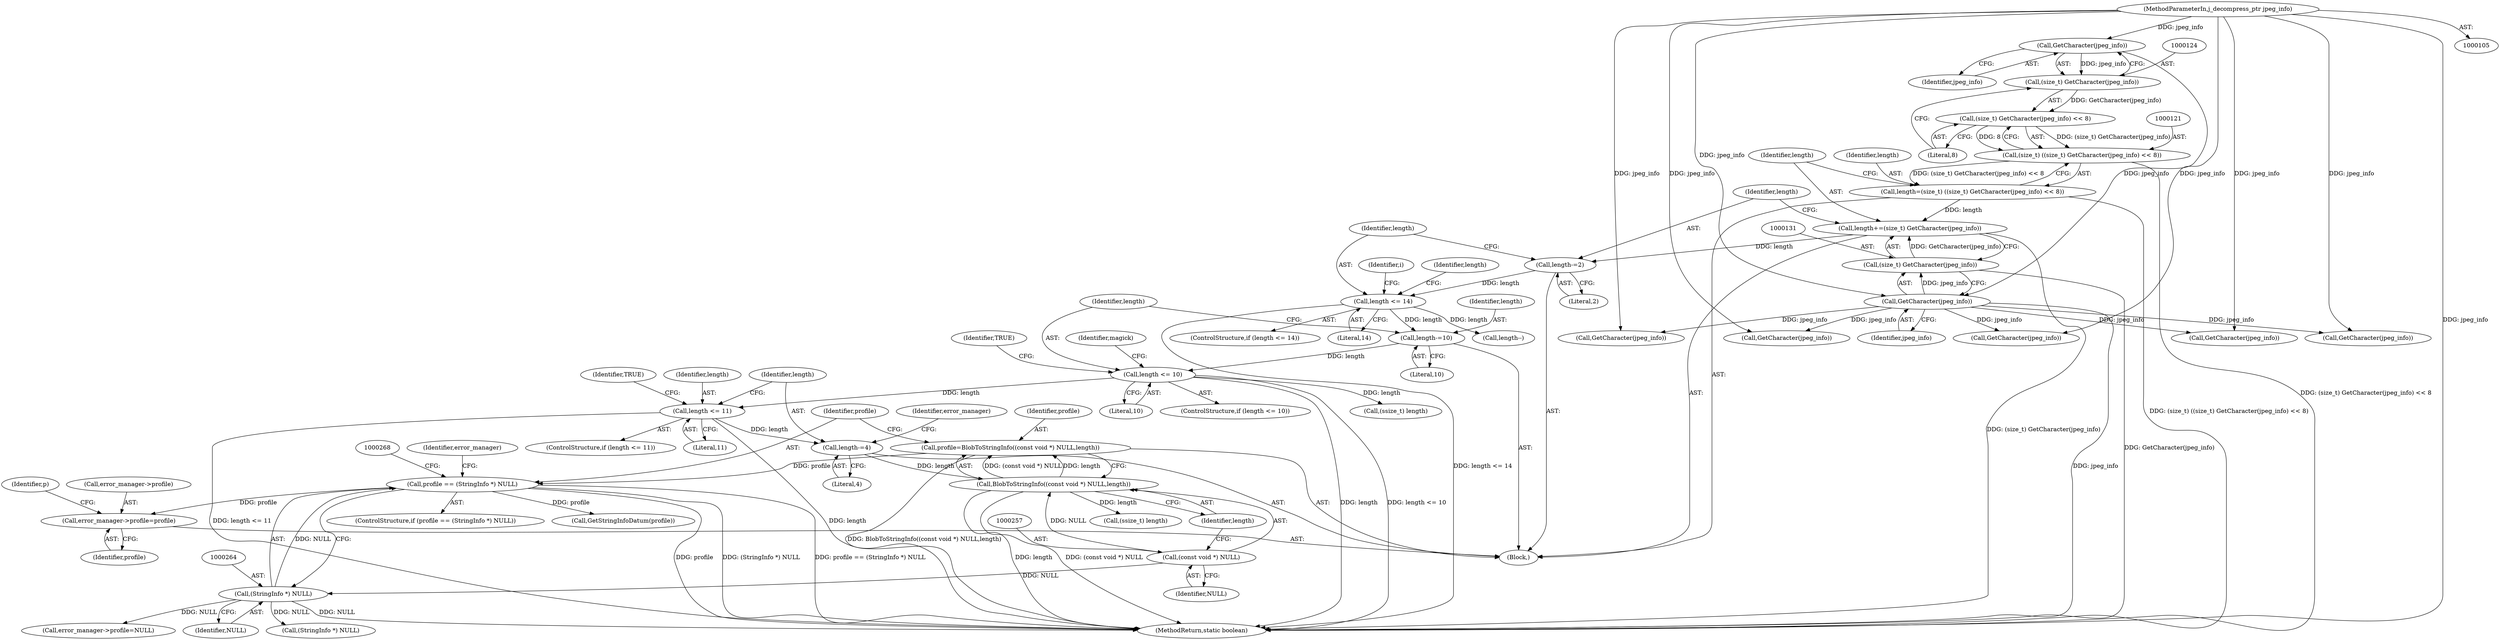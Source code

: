 digraph "0_ImageMagick_39f226a9c137f547e12afde972eeba7551124493_0@pointer" {
"1000280" [label="(Call,error_manager->profile=profile)"];
"1000261" [label="(Call,profile == (StringInfo *) NULL)"];
"1000253" [label="(Call,profile=BlobToStringInfo((const void *) NULL,length))"];
"1000255" [label="(Call,BlobToStringInfo((const void *) NULL,length))"];
"1000256" [label="(Call,(const void *) NULL)"];
"1000233" [label="(Call,length-=4)"];
"1000228" [label="(Call,length <= 11)"];
"1000181" [label="(Call,length <= 10)"];
"1000177" [label="(Call,length-=10)"];
"1000138" [label="(Call,length <= 14)"];
"1000134" [label="(Call,length-=2)"];
"1000128" [label="(Call,length+=(size_t) GetCharacter(jpeg_info))"];
"1000130" [label="(Call,(size_t) GetCharacter(jpeg_info))"];
"1000132" [label="(Call,GetCharacter(jpeg_info))"];
"1000125" [label="(Call,GetCharacter(jpeg_info))"];
"1000106" [label="(MethodParameterIn,j_decompress_ptr jpeg_info)"];
"1000118" [label="(Call,length=(size_t) ((size_t) GetCharacter(jpeg_info) << 8))"];
"1000120" [label="(Call,(size_t) ((size_t) GetCharacter(jpeg_info) << 8))"];
"1000122" [label="(Call,(size_t) GetCharacter(jpeg_info) << 8)"];
"1000123" [label="(Call,(size_t) GetCharacter(jpeg_info))"];
"1000263" [label="(Call,(StringInfo *) NULL)"];
"1000199" [label="(Call,(ssize_t) length)"];
"1000253" [label="(Call,profile=BlobToStringInfo((const void *) NULL,length))"];
"1000255" [label="(Call,BlobToStringInfo((const void *) NULL,length))"];
"1000118" [label="(Call,length=(size_t) ((size_t) GetCharacter(jpeg_info) << 8))"];
"1000183" [label="(Literal,10)"];
"1000130" [label="(Call,(size_t) GetCharacter(jpeg_info))"];
"1000232" [label="(Identifier,TRUE)"];
"1000139" [label="(Identifier,length)"];
"1000129" [label="(Identifier,length)"];
"1000149" [label="(Call,GetCharacter(jpeg_info))"];
"1000170" [label="(Call,GetCharacter(jpeg_info))"];
"1000119" [label="(Identifier,length)"];
"1000254" [label="(Identifier,profile)"];
"1000265" [label="(Identifier,NULL)"];
"1000282" [label="(Identifier,error_manager)"];
"1000295" [label="(Call,(ssize_t) length)"];
"1000286" [label="(Identifier,p)"];
"1000235" [label="(Literal,4)"];
"1000106" [label="(MethodParameterIn,j_decompress_ptr jpeg_info)"];
"1000258" [label="(Identifier,NULL)"];
"1000132" [label="(Call,GetCharacter(jpeg_info))"];
"1000125" [label="(Call,GetCharacter(jpeg_info))"];
"1000120" [label="(Call,(size_t) ((size_t) GetCharacter(jpeg_info) << 8))"];
"1000230" [label="(Literal,11)"];
"1000263" [label="(Call,(StringInfo *) NULL)"];
"1000262" [label="(Identifier,profile)"];
"1000357" [label="(Call,(StringInfo *) NULL)"];
"1000157" [label="(Identifier,i)"];
"1000281" [label="(Call,error_manager->profile)"];
"1000180" [label="(ControlStructure,if (length <= 10))"];
"1000256" [label="(Call,(const void *) NULL)"];
"1000134" [label="(Call,length-=2)"];
"1000122" [label="(Call,(size_t) GetCharacter(jpeg_info) << 8)"];
"1000144" [label="(Call,length--)"];
"1000189" [label="(Identifier,magick)"];
"1000206" [label="(Call,GetCharacter(jpeg_info))"];
"1000237" [label="(Identifier,error_manager)"];
"1000126" [label="(Identifier,jpeg_info)"];
"1000260" [label="(ControlStructure,if (profile == (StringInfo *) NULL))"];
"1000280" [label="(Call,error_manager->profile=profile)"];
"1000185" [label="(Identifier,TRUE)"];
"1000287" [label="(Call,GetStringInfoDatum(profile))"];
"1000181" [label="(Call,length <= 10)"];
"1000135" [label="(Identifier,length)"];
"1000284" [label="(Identifier,profile)"];
"1000233" [label="(Call,length-=4)"];
"1000136" [label="(Literal,2)"];
"1000128" [label="(Call,length+=(size_t) GetCharacter(jpeg_info))"];
"1000123" [label="(Call,(size_t) GetCharacter(jpeg_info))"];
"1000133" [label="(Identifier,jpeg_info)"];
"1000228" [label="(Call,length <= 11)"];
"1000107" [label="(Block,)"];
"1000227" [label="(ControlStructure,if (length <= 11))"];
"1000304" [label="(Call,GetCharacter(jpeg_info))"];
"1000223" [label="(Call,GetCharacter(jpeg_info))"];
"1000416" [label="(MethodReturn,static boolean)"];
"1000259" [label="(Identifier,length)"];
"1000178" [label="(Identifier,length)"];
"1000177" [label="(Call,length-=10)"];
"1000318" [label="(Call,error_manager->profile=NULL)"];
"1000138" [label="(Call,length <= 14)"];
"1000127" [label="(Literal,8)"];
"1000261" [label="(Call,profile == (StringInfo *) NULL)"];
"1000234" [label="(Identifier,length)"];
"1000182" [label="(Identifier,length)"];
"1000179" [label="(Literal,10)"];
"1000137" [label="(ControlStructure,if (length <= 14))"];
"1000140" [label="(Literal,14)"];
"1000145" [label="(Identifier,length)"];
"1000229" [label="(Identifier,length)"];
"1000280" -> "1000107"  [label="AST: "];
"1000280" -> "1000284"  [label="CFG: "];
"1000281" -> "1000280"  [label="AST: "];
"1000284" -> "1000280"  [label="AST: "];
"1000286" -> "1000280"  [label="CFG: "];
"1000261" -> "1000280"  [label="DDG: profile"];
"1000261" -> "1000260"  [label="AST: "];
"1000261" -> "1000263"  [label="CFG: "];
"1000262" -> "1000261"  [label="AST: "];
"1000263" -> "1000261"  [label="AST: "];
"1000268" -> "1000261"  [label="CFG: "];
"1000282" -> "1000261"  [label="CFG: "];
"1000261" -> "1000416"  [label="DDG: profile"];
"1000261" -> "1000416"  [label="DDG: (StringInfo *) NULL"];
"1000261" -> "1000416"  [label="DDG: profile == (StringInfo *) NULL"];
"1000253" -> "1000261"  [label="DDG: profile"];
"1000263" -> "1000261"  [label="DDG: NULL"];
"1000261" -> "1000287"  [label="DDG: profile"];
"1000253" -> "1000107"  [label="AST: "];
"1000253" -> "1000255"  [label="CFG: "];
"1000254" -> "1000253"  [label="AST: "];
"1000255" -> "1000253"  [label="AST: "];
"1000262" -> "1000253"  [label="CFG: "];
"1000253" -> "1000416"  [label="DDG: BlobToStringInfo((const void *) NULL,length)"];
"1000255" -> "1000253"  [label="DDG: (const void *) NULL"];
"1000255" -> "1000253"  [label="DDG: length"];
"1000255" -> "1000259"  [label="CFG: "];
"1000256" -> "1000255"  [label="AST: "];
"1000259" -> "1000255"  [label="AST: "];
"1000255" -> "1000416"  [label="DDG: length"];
"1000255" -> "1000416"  [label="DDG: (const void *) NULL"];
"1000256" -> "1000255"  [label="DDG: NULL"];
"1000233" -> "1000255"  [label="DDG: length"];
"1000255" -> "1000295"  [label="DDG: length"];
"1000256" -> "1000258"  [label="CFG: "];
"1000257" -> "1000256"  [label="AST: "];
"1000258" -> "1000256"  [label="AST: "];
"1000259" -> "1000256"  [label="CFG: "];
"1000256" -> "1000263"  [label="DDG: NULL"];
"1000233" -> "1000107"  [label="AST: "];
"1000233" -> "1000235"  [label="CFG: "];
"1000234" -> "1000233"  [label="AST: "];
"1000235" -> "1000233"  [label="AST: "];
"1000237" -> "1000233"  [label="CFG: "];
"1000228" -> "1000233"  [label="DDG: length"];
"1000228" -> "1000227"  [label="AST: "];
"1000228" -> "1000230"  [label="CFG: "];
"1000229" -> "1000228"  [label="AST: "];
"1000230" -> "1000228"  [label="AST: "];
"1000232" -> "1000228"  [label="CFG: "];
"1000234" -> "1000228"  [label="CFG: "];
"1000228" -> "1000416"  [label="DDG: length <= 11"];
"1000228" -> "1000416"  [label="DDG: length"];
"1000181" -> "1000228"  [label="DDG: length"];
"1000181" -> "1000180"  [label="AST: "];
"1000181" -> "1000183"  [label="CFG: "];
"1000182" -> "1000181"  [label="AST: "];
"1000183" -> "1000181"  [label="AST: "];
"1000185" -> "1000181"  [label="CFG: "];
"1000189" -> "1000181"  [label="CFG: "];
"1000181" -> "1000416"  [label="DDG: length"];
"1000181" -> "1000416"  [label="DDG: length <= 10"];
"1000177" -> "1000181"  [label="DDG: length"];
"1000181" -> "1000199"  [label="DDG: length"];
"1000177" -> "1000107"  [label="AST: "];
"1000177" -> "1000179"  [label="CFG: "];
"1000178" -> "1000177"  [label="AST: "];
"1000179" -> "1000177"  [label="AST: "];
"1000182" -> "1000177"  [label="CFG: "];
"1000138" -> "1000177"  [label="DDG: length"];
"1000138" -> "1000137"  [label="AST: "];
"1000138" -> "1000140"  [label="CFG: "];
"1000139" -> "1000138"  [label="AST: "];
"1000140" -> "1000138"  [label="AST: "];
"1000145" -> "1000138"  [label="CFG: "];
"1000157" -> "1000138"  [label="CFG: "];
"1000138" -> "1000416"  [label="DDG: length <= 14"];
"1000134" -> "1000138"  [label="DDG: length"];
"1000138" -> "1000144"  [label="DDG: length"];
"1000134" -> "1000107"  [label="AST: "];
"1000134" -> "1000136"  [label="CFG: "];
"1000135" -> "1000134"  [label="AST: "];
"1000136" -> "1000134"  [label="AST: "];
"1000139" -> "1000134"  [label="CFG: "];
"1000128" -> "1000134"  [label="DDG: length"];
"1000128" -> "1000107"  [label="AST: "];
"1000128" -> "1000130"  [label="CFG: "];
"1000129" -> "1000128"  [label="AST: "];
"1000130" -> "1000128"  [label="AST: "];
"1000135" -> "1000128"  [label="CFG: "];
"1000128" -> "1000416"  [label="DDG: (size_t) GetCharacter(jpeg_info)"];
"1000130" -> "1000128"  [label="DDG: GetCharacter(jpeg_info)"];
"1000118" -> "1000128"  [label="DDG: length"];
"1000130" -> "1000132"  [label="CFG: "];
"1000131" -> "1000130"  [label="AST: "];
"1000132" -> "1000130"  [label="AST: "];
"1000130" -> "1000416"  [label="DDG: GetCharacter(jpeg_info)"];
"1000132" -> "1000130"  [label="DDG: jpeg_info"];
"1000132" -> "1000133"  [label="CFG: "];
"1000133" -> "1000132"  [label="AST: "];
"1000132" -> "1000416"  [label="DDG: jpeg_info"];
"1000125" -> "1000132"  [label="DDG: jpeg_info"];
"1000106" -> "1000132"  [label="DDG: jpeg_info"];
"1000132" -> "1000149"  [label="DDG: jpeg_info"];
"1000132" -> "1000170"  [label="DDG: jpeg_info"];
"1000132" -> "1000206"  [label="DDG: jpeg_info"];
"1000132" -> "1000223"  [label="DDG: jpeg_info"];
"1000132" -> "1000304"  [label="DDG: jpeg_info"];
"1000125" -> "1000123"  [label="AST: "];
"1000125" -> "1000126"  [label="CFG: "];
"1000126" -> "1000125"  [label="AST: "];
"1000123" -> "1000125"  [label="CFG: "];
"1000125" -> "1000123"  [label="DDG: jpeg_info"];
"1000106" -> "1000125"  [label="DDG: jpeg_info"];
"1000106" -> "1000105"  [label="AST: "];
"1000106" -> "1000416"  [label="DDG: jpeg_info"];
"1000106" -> "1000149"  [label="DDG: jpeg_info"];
"1000106" -> "1000170"  [label="DDG: jpeg_info"];
"1000106" -> "1000206"  [label="DDG: jpeg_info"];
"1000106" -> "1000223"  [label="DDG: jpeg_info"];
"1000106" -> "1000304"  [label="DDG: jpeg_info"];
"1000118" -> "1000107"  [label="AST: "];
"1000118" -> "1000120"  [label="CFG: "];
"1000119" -> "1000118"  [label="AST: "];
"1000120" -> "1000118"  [label="AST: "];
"1000129" -> "1000118"  [label="CFG: "];
"1000118" -> "1000416"  [label="DDG: (size_t) ((size_t) GetCharacter(jpeg_info) << 8)"];
"1000120" -> "1000118"  [label="DDG: (size_t) GetCharacter(jpeg_info) << 8"];
"1000120" -> "1000122"  [label="CFG: "];
"1000121" -> "1000120"  [label="AST: "];
"1000122" -> "1000120"  [label="AST: "];
"1000120" -> "1000416"  [label="DDG: (size_t) GetCharacter(jpeg_info) << 8"];
"1000122" -> "1000120"  [label="DDG: (size_t) GetCharacter(jpeg_info)"];
"1000122" -> "1000120"  [label="DDG: 8"];
"1000122" -> "1000127"  [label="CFG: "];
"1000123" -> "1000122"  [label="AST: "];
"1000127" -> "1000122"  [label="AST: "];
"1000123" -> "1000122"  [label="DDG: GetCharacter(jpeg_info)"];
"1000124" -> "1000123"  [label="AST: "];
"1000127" -> "1000123"  [label="CFG: "];
"1000263" -> "1000265"  [label="CFG: "];
"1000264" -> "1000263"  [label="AST: "];
"1000265" -> "1000263"  [label="AST: "];
"1000263" -> "1000416"  [label="DDG: NULL"];
"1000263" -> "1000318"  [label="DDG: NULL"];
"1000263" -> "1000357"  [label="DDG: NULL"];
}
